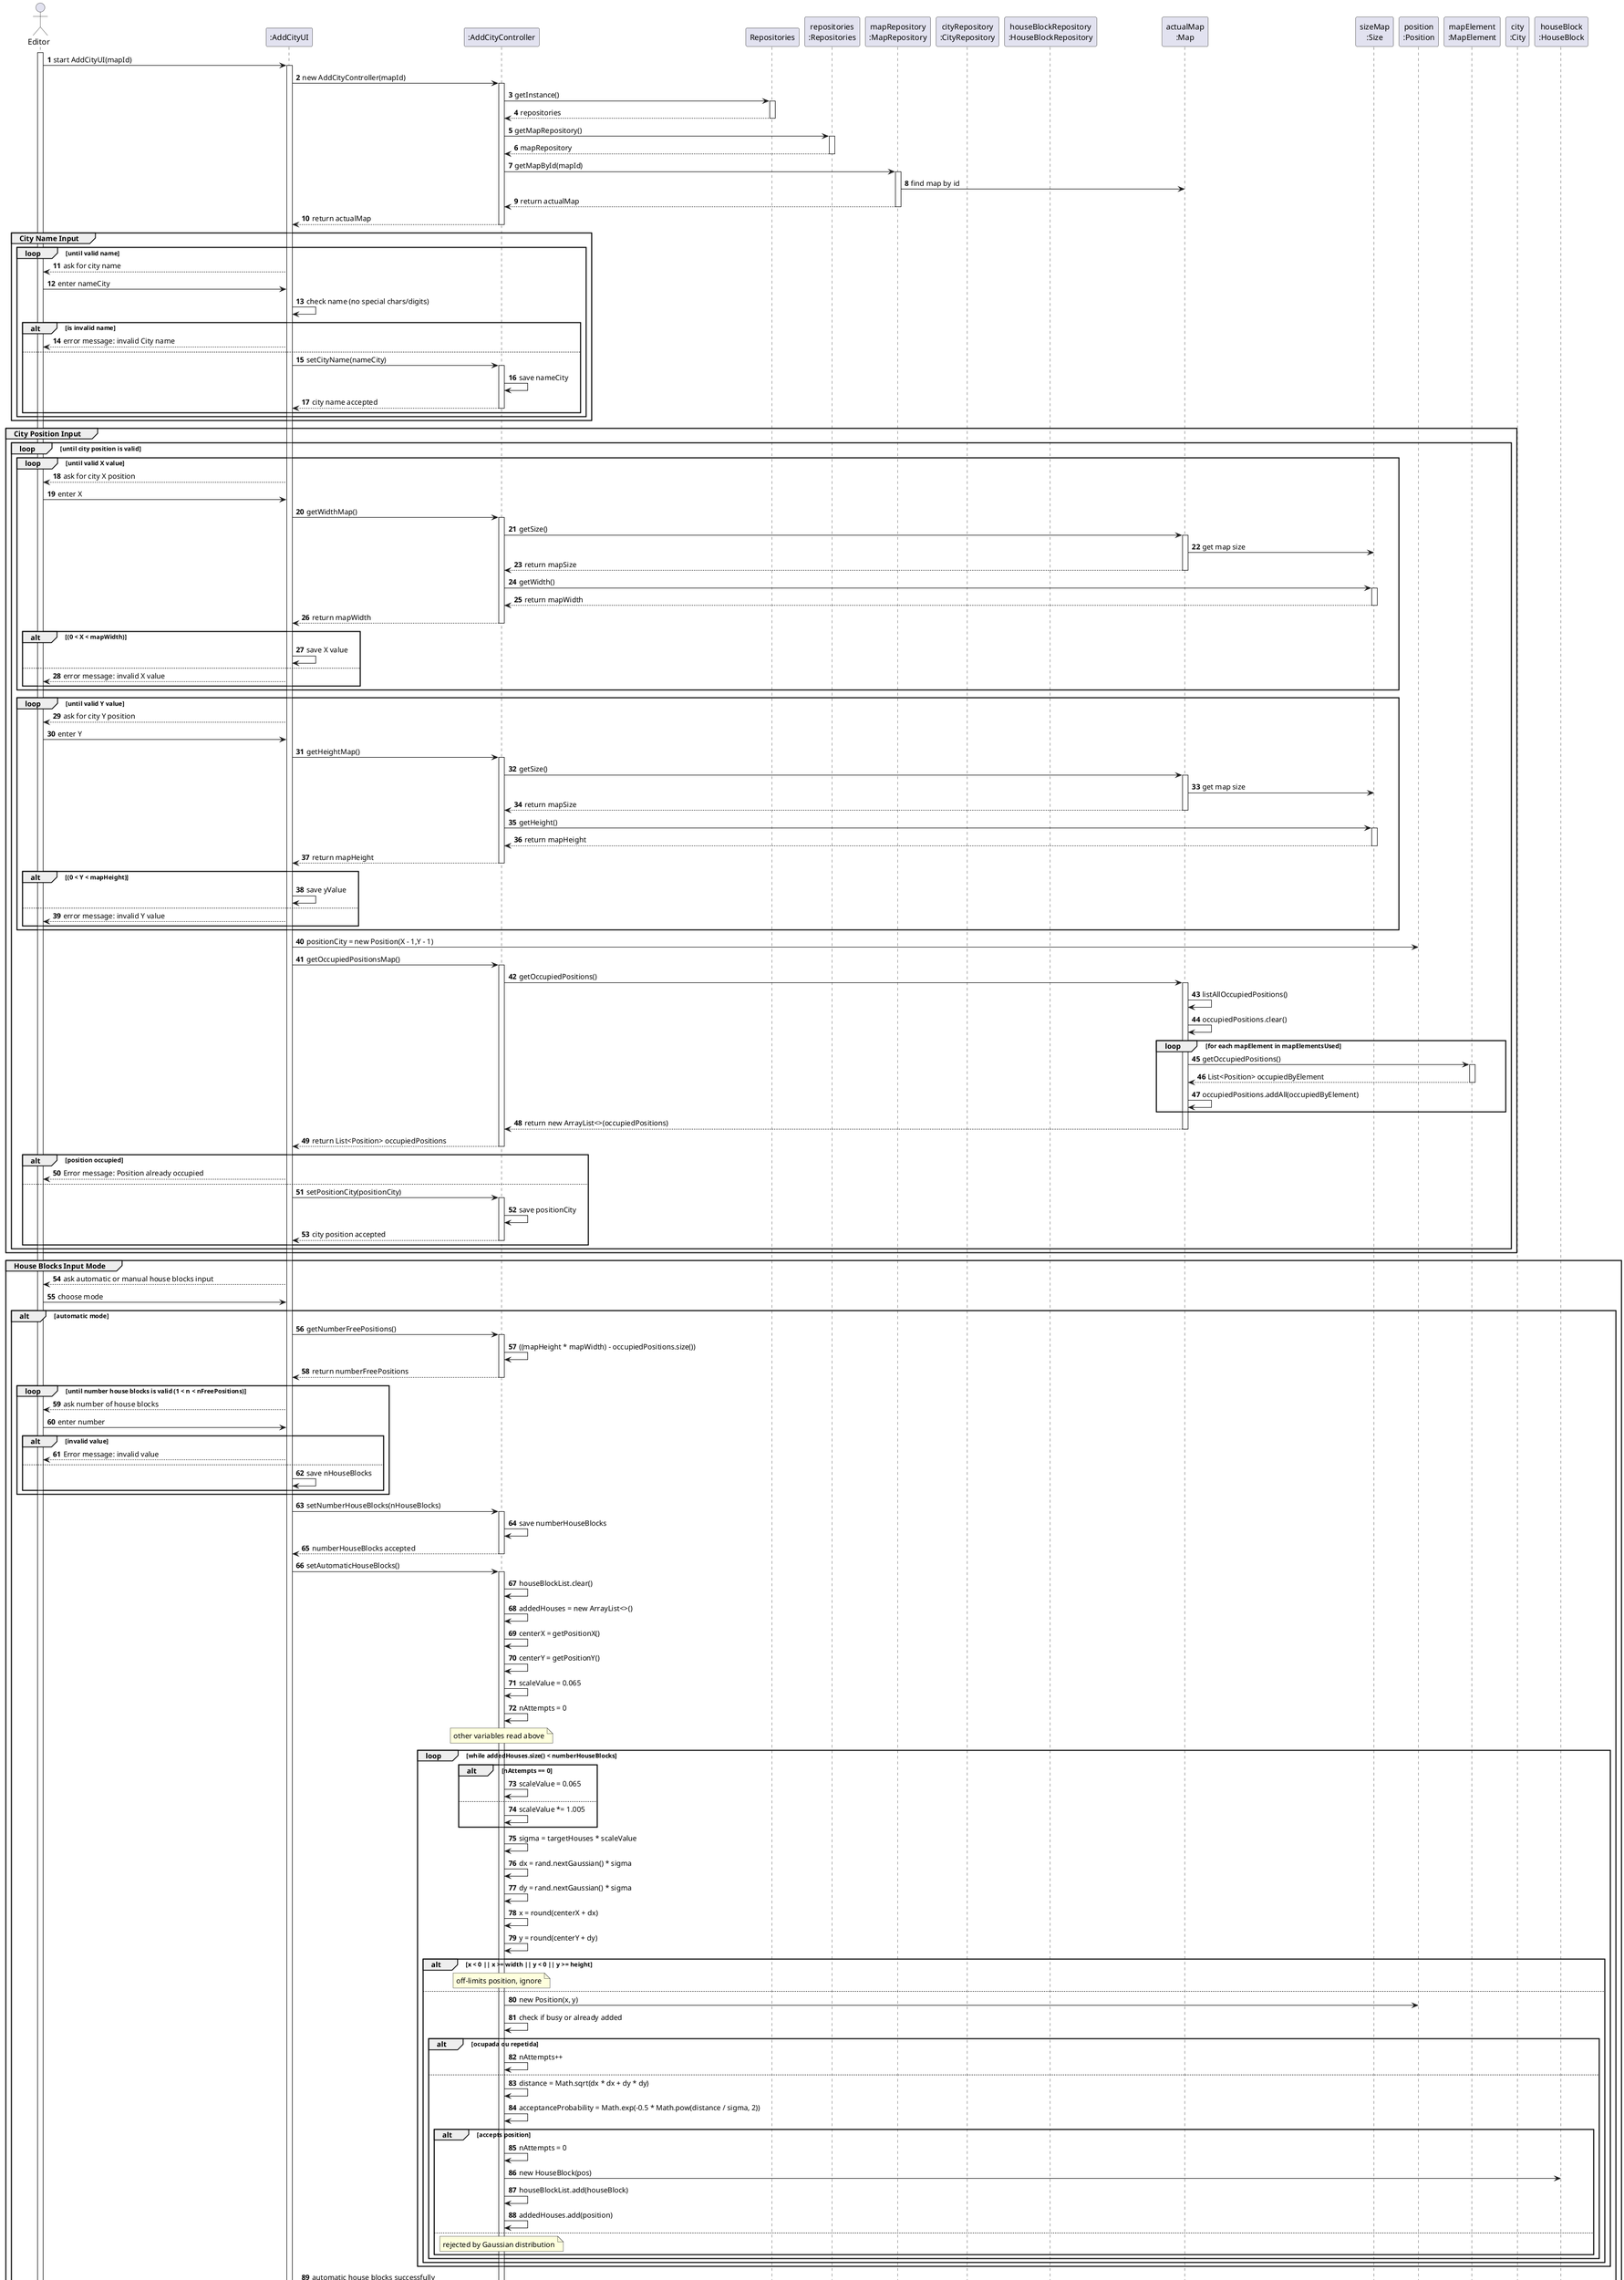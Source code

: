 @startuml
skinparam packageStyle rectangle
skinparam shadowing false
skinparam linetype ortho
autonumber

actor "Editor" as EDT
participant ":AddCityUI" as UI
participant ":AddCityController" as CTRL
participant "Repositories" as REPOS
participant "repositories\n:Repositories" as REPOS_SINGLETON
participant "mapRepository\n:MapRepository" as MAP_REPO
participant "cityRepository\n:CityRepository" as CITY_REPO
participant "houseBlockRepository\n:HouseBlockRepository" as HB_REPO
participant "actualMap\n:Map" as MAP
participant "sizeMap\n:Size" as SIZE
participant "position\n:Position" as POS
participant "mapElement\n:MapElement" as MAP_ELEM
participant "city\n:City" as CITY
participant "houseBlock\n:HouseBlock" as HB

activate EDT
    EDT -> UI : start AddCityUI(mapId)
    activate UI
    UI -> CTRL : new AddCityController(mapId)
    activate CTRL

    CTRL -> REPOS : getInstance()
    activate REPOS
    REPOS --> CTRL : repositories
    deactivate REPOS

    CTRL -> REPOS_SINGLETON : getMapRepository()
    activate REPOS_SINGLETON
    REPOS_SINGLETON --> CTRL : mapRepository
    deactivate REPOS_SINGLETON

    CTRL -> MAP_REPO : getMapById(mapId)
    activate MAP_REPO
    MAP_REPO -> MAP : find map by id
    MAP_REPO --> CTRL : return actualMap
    deactivate MAP_REPO

    CTRL --> UI : return actualMap
    deactivate CTRL

    group City Name Input
        loop until valid name
            UI --> EDT : ask for city name
            EDT -> UI : enter nameCity
            UI -> UI : check name (no special chars/digits)
            alt is invalid name
                UI --> EDT : error message: invalid City name
            else
                UI -> CTRL : setCityName(nameCity)
                activate CTRL
                    CTRL -> CTRL : save nameCity
                    CTRL --> UI : city name accepted
                deactivate CTRL
            end
        end
    end
    group City Position Input
        loop until city position is valid
            loop until valid X value
                UI --> EDT : ask for city X position
                EDT -> UI : enter X
                UI -> CTRL : getWidthMap()
                activate CTRL
                    CTRL -> MAP : getSize()
                    activate MAP
                        MAP -> SIZE : get map size
                        MAP --> CTRL : return mapSize
                    deactivate MAP
                    CTRL -> SIZE : getWidth()
                    activate SIZE
                        SIZE --> CTRL : return mapWidth
                    deactivate SIZE
                    CTRL --> UI : return mapWidth
                deactivate CTRL
                alt (0 < X < mapWidth)
                    UI -> UI : save X value
                else
                    UI --> EDT : error message: invalid X value
                end
            end
            loop until valid Y value
                UI --> EDT : ask for city Y position
                EDT -> UI : enter Y
                UI -> CTRL : getHeightMap()
                activate CTRL
                    CTRL -> MAP : getSize()
                    activate MAP
                        MAP -> SIZE : get map size
                        MAP --> CTRL : return mapSize
                    deactivate MAP
                    CTRL -> SIZE : getHeight()
                    activate SIZE
                        SIZE --> CTRL : return mapHeight
                    deactivate SIZE
                    CTRL --> UI : return mapHeight
                deactivate CTRL
                alt (0 < Y < mapHeight)
                    UI -> UI : save yValue
                else
                    UI --> EDT : error message: invalid Y value
                end
            end
            UI -> POS : positionCity = new Position(X - 1,Y - 1)
            UI -> CTRL : getOccupiedPositionsMap()
            activate CTRL
                CTRL -> MAP : getOccupiedPositions()
                activate MAP
                    MAP -> MAP : listAllOccupiedPositions()
                    MAP -> MAP : occupiedPositions.clear()
                    loop for each mapElement in mapElementsUsed
                        MAP -> MAP_ELEM : getOccupiedPositions()
                        activate MAP_ELEM
                            MAP_ELEM --> MAP : List<Position> occupiedByElement
                        deactivate MAP_ELEM
                        MAP -> MAP : occupiedPositions.addAll(occupiedByElement)
                    end
                    MAP --> CTRL : return new ArrayList<>(occupiedPositions)
                deactivate MAP
                CTRL --> UI : return List<Position> occupiedPositions
            deactivate CTRL
            alt position occupied
                UI --> EDT : Error message: Position already occupied
            else
                UI -> CTRL : setPositionCity(positionCity)
                activate CTRL
                CTRL -> CTRL : save positionCity
                CTRL --> UI : city position accepted
                deactivate CTRL
            end
        end
    end
    group House Blocks Input Mode
            UI --> EDT : ask automatic or manual house blocks input
            EDT -> UI : choose mode
            alt automatic mode
                UI -> CTRL : getNumberFreePositions()
                activate CTRL
                    CTRL -> CTRL : ((mapHeight * mapWidth) - occupiedPositions.size())
                    CTRL --> UI : return numberFreePositions
                deactivate CTRL
                loop until number house blocks is valid (1 < n < nFreePositions)
                    UI --> EDT : ask number of house blocks
                    EDT -> UI : enter number
                    alt invalid value
                        UI --> EDT : Error message: invalid value
                    else
                        UI -> UI : save nHouseBlocks
                    end
                end
                UI -> CTRL : setNumberHouseBlocks(nHouseBlocks)
                activate CTRL
                    CTRL -> CTRL : save numberHouseBlocks
                    CTRL --> UI : numberHouseBlocks accepted
                deactivate CTRL
                UI -> CTRL : setAutomaticHouseBlocks()
                activate CTRL
                    CTRL -> CTRL : houseBlockList.clear()
                    CTRL -> CTRL : addedHouses = new ArrayList<>()
                    CTRL -> CTRL : centerX = getPositionX()
                    CTRL -> CTRL : centerY = getPositionY()
                    CTRL -> CTRL : scaleValue = 0.065
                    CTRL -> CTRL :  nAttempts = 0
                    note over CTRL : other variables read above
                    loop while addedHouses.size() < numberHouseBlocks
                        alt nAttempts == 0
                            CTRL -> CTRL : scaleValue = 0.065
                        else
                            CTRL -> CTRL : scaleValue *= 1.005
                        end
                        CTRL -> CTRL : sigma = targetHouses * scaleValue
                        CTRL -> CTRL : dx = rand.nextGaussian() * sigma
                        CTRL -> CTRL : dy = rand.nextGaussian() * sigma
                        CTRL -> CTRL : x = round(centerX + dx)
                        CTRL -> CTRL : y = round(centerY + dy)
                        alt x < 0 || x >= width || y < 0 || y >= height
                            note over CTRL : off-limits position, ignore
                        else
                            CTRL -> POS : new Position(x, y)
                            CTRL -> CTRL : check if busy or already added
                            alt ocupada ou repetida
                                CTRL -> CTRL : nAttempts++
                            else
                                CTRL -> CTRL : distance = Math.sqrt(dx * dx + dy * dy)
                                CTRL -> CTRL : acceptanceProbability = Math.exp(-0.5 * Math.pow(distance / sigma, 2))
                                alt accepts position
                                    CTRL -> CTRL : nAttempts = 0
                                    CTRL -> HB : new HouseBlock(pos)
                                    CTRL -> CTRL : houseBlockList.add(houseBlock)
                                    CTRL -> CTRL : addedHouses.add(position)
                                else
                                    note over CTRL : rejected by Gaussian distribution
                                end
                            end
                        end
                    end
                    CTRL --> UI : automatic house blocks successfully
                deactivate CTRL
            else manual mode
                UI -> UI : List<HouseBlock> houseBlocksList = new ArrayList<>()
                note over UI : previously read occupiedPositions, mapWidth, mapHeight
                loop until valid X value
                    UI --> EDT : ask for X value
                    EDT -> UI : enter X
                    alt (0 < X < mapWidth)
                        UI -> UI : save X value
                    else
                        UI --> EDT : error message: invalid X value
                    end
                end
                loop until valid Y value
                    UI --> EDT : ask for Y value
                    EDT -> UI : enter Y
                    alt (0 < X < mapHeight)
                        UI -> UI : save Y value
                    else
                        UI --> EDT : error message: invalid Y value
                    end
                end
                UI -> POS : newPosition = new Position(X - 1,Y - 1)
                alt position occupied
                    UI --> EDT : Error message: Position already occupied
                else
                    UI -> CTRL : cityFarFromTheCentre(newPosition)
                    activate CTRL
                        CTRL -> CTRL : LIMIT_HOUSE_BLOCK = 20;
                        note over CTRL : predefined value
                        CTRL -> CTRL : getEuclideanDistance(cityPosition,newPosition))
                        CTRL -> POS : cityPosition.getX()
                        activate POS
                            POS --> CTRL : return xCityPosition
                        deactivate POS
                        CTRL -> POS : newPosition.getX()
                        activate POS
                            POS --> CTRL : return xNewPosition
                        deactivate POS
                        CTRL -> POS : cityPosition.getY()
                        activate POS
                            POS --> CTRL : return yCityPosition
                        deactivate POS
                        CTRL -> POS : newPosition.getY()
                        activate POS
                            POS --> CTRL : return yNewPosition
                        deactivate POS
                        CTRL -> CTRL : dx = xCityPosition - xNewPosition
                        CTRL -> CTRL : dx = yCityPosition - yNewPosition
                        CTRL -> CTRL : euclideanDistance = Math.sqrt(dx * dx + dy * dy)
                        alt euclideanDistance > LIMIT_HOUSE_BLOCK
                            CTRL --> UI : return validation = true
                        else
                            CTRL --> UI : return validation = false
                        end
                    deactivate CTRL
                    alt validation
                        UI --> EDT : notice: New House Block significantly away from the City centre
                    end
                    UI -> HB : newHouseBlock = new HouseBlock(newPosition)
                    UI -> UI : houseBlocksList.add(newHouseBlock)
                    UI -> UI : occupiedPositionsMap.add(newPosition)
                end
            end
        end

    group Add City to Map
        UI -> CTRL : addCityToMap()
        activate CTRL
            CTRL -> CITY : city = new City(cityName, positionCity, houseBlockList, houseBlockPositions)
            CTRL -> MAP : addElement(city)
            activate MAP
                alt success
                    MAP --> REPOS : getInstance()
                    activate REPOS
                        REPOS -> MAP : repositories
                    deactivate REPOS
                    MAP --> REPOS_SINGLETON : getCityRepository()
                    activate REPOS_SINGLETON
                        REPOS_SINGLETON -> MAP : cityRepository
                    deactivate REPOS_SINGLETON
                    MAP --> REPOS_SINGLETON : getHouseBlockRepository()
                    activate REPOS_SINGLETON
                        REPOS_SINGLETON -> MAP : houseBlockRepository
                    deactivate REPOS_SINGLETON
                    MAP --> CITY_REPO : addCity(city)
                    activate CITY_REPO
                        CITY_REPO -> MAP : confirmation
                    deactivate CITY_REPO
                    MAP -> CITY : getHouseBlocks()
                    activate CITY
                        return List<HouseBlock> houseBlockList
                    deactivate CITY

                    loop each houseBlock in houseBlockList
                        MAP --> HB_REPO : addHouseBlock(houseBlock)
                        activate HB_REPO
                            HB_REPO -> HB_REPO : houseBlocks.add(houseBlock)
                            HB_REPO -> MAP : confirmation
                        deactivate HB_REPO
                    end
                    MAP -> MAP : mapElementUsed.add(city)
                    MAP -> MAP : listAllOccupiedPositions()
                    MAP -> MAP : occupiedPositions.clear()
                    loop for each mapElement in mapElementsUsed
                        MAP -> MAP_ELEM : getOccupiedPositions()
                        activate MAP_ELEM
                            MAP_ELEM --> MAP : List<Position> occupiedByElement
                        deactivate MAP_ELEM
                        MAP -> MAP : occupiedPositions.addAll(occupiedByElement)
                    end
                    MAP --> CTRL : return new ArrayList<>(occupiedPositions)
                    MAP -> UI : return validation = true
                else failure
                    MAP -> UI : return validation = false
                end
            deactivate MAP
        deactivate CTRL
        alt validation
            UI --> EDT: shows message: Add city to he map
        else
            UI --> EDT: shows message: Don't add city to the map
        end
    end
    deactivate UI
deactivate EDT
@enduml
